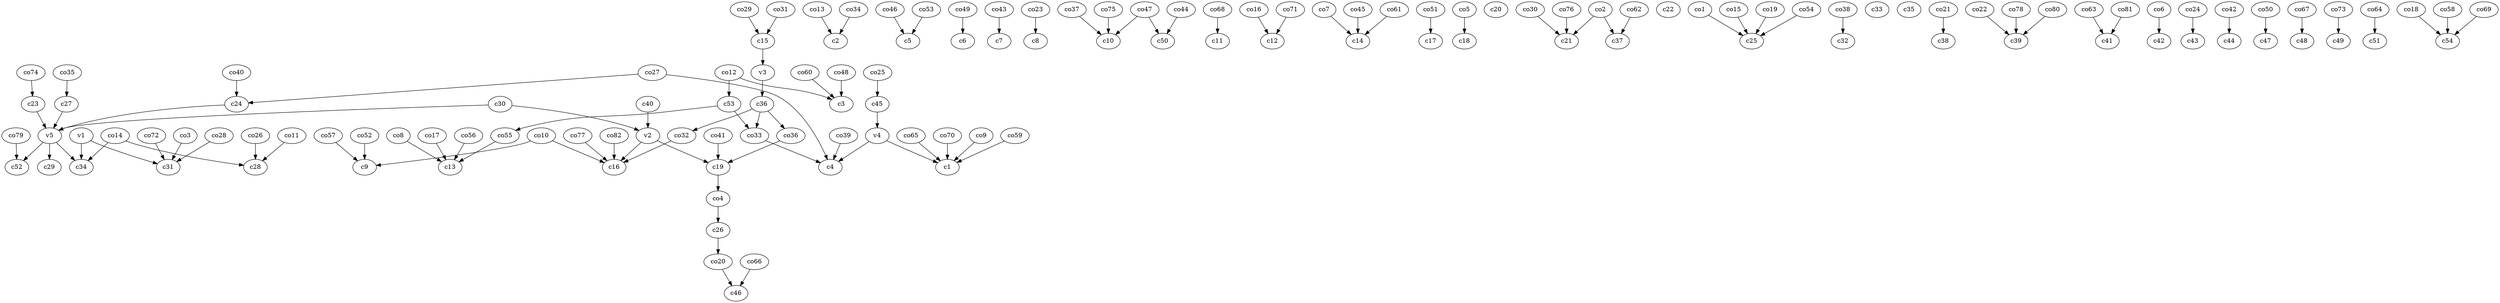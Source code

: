 strict digraph  {
c1;
c2;
c3;
c4;
c5;
c6;
c7;
c8;
c9;
c10;
c11;
c12;
c13;
c14;
c15;
c16;
c17;
c18;
c19;
c20;
c21;
c22;
c23;
c24;
c25;
c26;
c27;
c28;
c29;
c30;
c31;
c32;
c33;
c34;
c35;
c36;
c37;
c38;
c39;
c40;
c41;
c42;
c43;
c44;
c45;
c46;
c47;
c48;
c49;
c50;
c51;
c52;
c53;
c54;
v1;
v2;
v3;
v4;
v5;
co1;
co2;
co3;
co4;
co5;
co6;
co7;
co8;
co9;
co10;
co11;
co12;
co13;
co14;
co15;
co16;
co17;
co18;
co19;
co20;
co21;
co22;
co23;
co24;
co25;
co26;
co27;
co28;
co29;
co30;
co31;
co32;
co33;
co34;
co35;
co36;
co37;
co38;
co39;
co40;
co41;
co42;
co43;
co44;
co45;
co46;
co47;
co48;
co49;
co50;
co51;
co52;
co53;
co54;
co55;
co56;
co57;
co58;
co59;
co60;
co61;
co62;
co63;
co64;
co65;
co66;
co67;
co68;
co69;
co70;
co71;
co72;
co73;
co74;
co75;
co76;
co77;
co78;
co79;
co80;
co81;
co82;
c15 -> v3  [weight=1];
c19 -> co4  [weight=1];
c23 -> v5  [weight=1];
c24 -> v5  [weight=1];
c26 -> co20  [weight=1];
c27 -> v5  [weight=1];
c30 -> v2  [weight=1];
c30 -> v5  [weight=1];
c36 -> co36  [weight=1];
c36 -> co32  [weight=1];
c36 -> co33  [weight=1];
c40 -> v2  [weight=1];
c45 -> v4  [weight=1];
c53 -> co33  [weight=1];
c53 -> co55  [weight=1];
v1 -> c31  [weight=1];
v1 -> c34  [weight=1];
v2 -> c16  [weight=1];
v2 -> c19  [weight=1];
v3 -> c36  [weight=1];
v4 -> c1  [weight=1];
v4 -> c4  [weight=1];
v5 -> c29  [weight=1];
v5 -> c52  [weight=1];
v5 -> c34  [weight=1];
co1 -> c25  [weight=1];
co2 -> c37  [weight=1];
co2 -> c21  [weight=1];
co3 -> c31  [weight=1];
co4 -> c26  [weight=1];
co5 -> c18  [weight=1];
co6 -> c42  [weight=1];
co7 -> c14  [weight=1];
co8 -> c13  [weight=1];
co9 -> c1  [weight=1];
co10 -> c9  [weight=1];
co10 -> c16  [weight=1];
co11 -> c28  [weight=1];
co12 -> c3  [weight=1];
co12 -> c53  [weight=1];
co13 -> c2  [weight=1];
co14 -> c28  [weight=1];
co14 -> c34  [weight=1];
co15 -> c25  [weight=1];
co16 -> c12  [weight=1];
co17 -> c13  [weight=1];
co18 -> c54  [weight=1];
co19 -> c25  [weight=1];
co20 -> c46  [weight=1];
co21 -> c38  [weight=1];
co22 -> c39  [weight=1];
co23 -> c8  [weight=1];
co24 -> c43  [weight=1];
co25 -> c45  [weight=1];
co26 -> c28  [weight=1];
co27 -> c4  [weight=1];
co27 -> c24  [weight=1];
co28 -> c31  [weight=1];
co29 -> c15  [weight=1];
co30 -> c21  [weight=1];
co31 -> c15  [weight=1];
co32 -> c16  [weight=1];
co33 -> c4  [weight=1];
co34 -> c2  [weight=1];
co35 -> c27  [weight=1];
co36 -> c19  [weight=1];
co37 -> c10  [weight=1];
co38 -> c32  [weight=1];
co39 -> c4  [weight=1];
co40 -> c24  [weight=1];
co41 -> c19  [weight=1];
co42 -> c44  [weight=1];
co43 -> c7  [weight=1];
co44 -> c50  [weight=1];
co45 -> c14  [weight=1];
co46 -> c5  [weight=1];
co47 -> c10  [weight=1];
co47 -> c50  [weight=1];
co48 -> c3  [weight=1];
co49 -> c6  [weight=1];
co50 -> c47  [weight=1];
co51 -> c17  [weight=1];
co52 -> c9  [weight=1];
co53 -> c5  [weight=1];
co54 -> c25  [weight=1];
co55 -> c13  [weight=1];
co56 -> c13  [weight=1];
co57 -> c9  [weight=1];
co58 -> c54  [weight=1];
co59 -> c1  [weight=1];
co60 -> c3  [weight=1];
co61 -> c14  [weight=1];
co62 -> c37  [weight=1];
co63 -> c41  [weight=1];
co64 -> c51  [weight=1];
co65 -> c1  [weight=1];
co66 -> c46  [weight=1];
co67 -> c48  [weight=1];
co68 -> c11  [weight=1];
co69 -> c54  [weight=1];
co70 -> c1  [weight=1];
co71 -> c12  [weight=1];
co72 -> c31  [weight=1];
co73 -> c49  [weight=1];
co74 -> c23  [weight=1];
co75 -> c10  [weight=1];
co76 -> c21  [weight=1];
co77 -> c16  [weight=1];
co78 -> c39  [weight=1];
co79 -> c52  [weight=1];
co80 -> c39  [weight=1];
co81 -> c41  [weight=1];
co82 -> c16  [weight=1];
}
